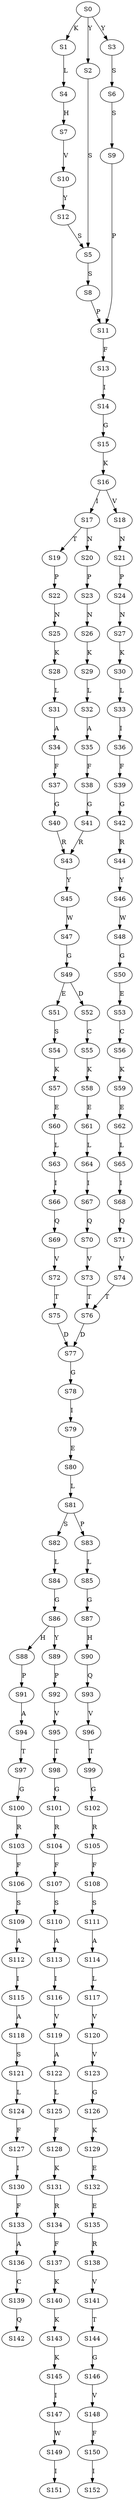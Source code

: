 strict digraph  {
	S0 -> S1 [ label = K ];
	S0 -> S2 [ label = Y ];
	S0 -> S3 [ label = Y ];
	S1 -> S4 [ label = L ];
	S2 -> S5 [ label = S ];
	S3 -> S6 [ label = S ];
	S4 -> S7 [ label = H ];
	S5 -> S8 [ label = S ];
	S6 -> S9 [ label = S ];
	S7 -> S10 [ label = V ];
	S8 -> S11 [ label = P ];
	S9 -> S11 [ label = P ];
	S10 -> S12 [ label = Y ];
	S11 -> S13 [ label = F ];
	S12 -> S5 [ label = S ];
	S13 -> S14 [ label = I ];
	S14 -> S15 [ label = G ];
	S15 -> S16 [ label = K ];
	S16 -> S17 [ label = I ];
	S16 -> S18 [ label = V ];
	S17 -> S19 [ label = T ];
	S17 -> S20 [ label = N ];
	S18 -> S21 [ label = N ];
	S19 -> S22 [ label = P ];
	S20 -> S23 [ label = P ];
	S21 -> S24 [ label = P ];
	S22 -> S25 [ label = N ];
	S23 -> S26 [ label = N ];
	S24 -> S27 [ label = N ];
	S25 -> S28 [ label = K ];
	S26 -> S29 [ label = K ];
	S27 -> S30 [ label = K ];
	S28 -> S31 [ label = L ];
	S29 -> S32 [ label = L ];
	S30 -> S33 [ label = L ];
	S31 -> S34 [ label = A ];
	S32 -> S35 [ label = A ];
	S33 -> S36 [ label = I ];
	S34 -> S37 [ label = F ];
	S35 -> S38 [ label = F ];
	S36 -> S39 [ label = F ];
	S37 -> S40 [ label = G ];
	S38 -> S41 [ label = G ];
	S39 -> S42 [ label = G ];
	S40 -> S43 [ label = R ];
	S41 -> S43 [ label = R ];
	S42 -> S44 [ label = R ];
	S43 -> S45 [ label = Y ];
	S44 -> S46 [ label = Y ];
	S45 -> S47 [ label = W ];
	S46 -> S48 [ label = W ];
	S47 -> S49 [ label = G ];
	S48 -> S50 [ label = G ];
	S49 -> S51 [ label = E ];
	S49 -> S52 [ label = D ];
	S50 -> S53 [ label = E ];
	S51 -> S54 [ label = S ];
	S52 -> S55 [ label = C ];
	S53 -> S56 [ label = C ];
	S54 -> S57 [ label = K ];
	S55 -> S58 [ label = K ];
	S56 -> S59 [ label = K ];
	S57 -> S60 [ label = E ];
	S58 -> S61 [ label = E ];
	S59 -> S62 [ label = E ];
	S60 -> S63 [ label = L ];
	S61 -> S64 [ label = L ];
	S62 -> S65 [ label = L ];
	S63 -> S66 [ label = I ];
	S64 -> S67 [ label = I ];
	S65 -> S68 [ label = I ];
	S66 -> S69 [ label = Q ];
	S67 -> S70 [ label = Q ];
	S68 -> S71 [ label = Q ];
	S69 -> S72 [ label = V ];
	S70 -> S73 [ label = V ];
	S71 -> S74 [ label = V ];
	S72 -> S75 [ label = T ];
	S73 -> S76 [ label = T ];
	S74 -> S76 [ label = T ];
	S75 -> S77 [ label = D ];
	S76 -> S77 [ label = D ];
	S77 -> S78 [ label = G ];
	S78 -> S79 [ label = I ];
	S79 -> S80 [ label = E ];
	S80 -> S81 [ label = L ];
	S81 -> S82 [ label = S ];
	S81 -> S83 [ label = P ];
	S82 -> S84 [ label = L ];
	S83 -> S85 [ label = L ];
	S84 -> S86 [ label = G ];
	S85 -> S87 [ label = G ];
	S86 -> S88 [ label = H ];
	S86 -> S89 [ label = Y ];
	S87 -> S90 [ label = H ];
	S88 -> S91 [ label = P ];
	S89 -> S92 [ label = P ];
	S90 -> S93 [ label = Q ];
	S91 -> S94 [ label = A ];
	S92 -> S95 [ label = V ];
	S93 -> S96 [ label = V ];
	S94 -> S97 [ label = T ];
	S95 -> S98 [ label = T ];
	S96 -> S99 [ label = T ];
	S97 -> S100 [ label = G ];
	S98 -> S101 [ label = G ];
	S99 -> S102 [ label = G ];
	S100 -> S103 [ label = R ];
	S101 -> S104 [ label = R ];
	S102 -> S105 [ label = R ];
	S103 -> S106 [ label = F ];
	S104 -> S107 [ label = F ];
	S105 -> S108 [ label = F ];
	S106 -> S109 [ label = S ];
	S107 -> S110 [ label = S ];
	S108 -> S111 [ label = S ];
	S109 -> S112 [ label = A ];
	S110 -> S113 [ label = A ];
	S111 -> S114 [ label = A ];
	S112 -> S115 [ label = I ];
	S113 -> S116 [ label = I ];
	S114 -> S117 [ label = L ];
	S115 -> S118 [ label = A ];
	S116 -> S119 [ label = V ];
	S117 -> S120 [ label = V ];
	S118 -> S121 [ label = S ];
	S119 -> S122 [ label = A ];
	S120 -> S123 [ label = V ];
	S121 -> S124 [ label = L ];
	S122 -> S125 [ label = L ];
	S123 -> S126 [ label = G ];
	S124 -> S127 [ label = F ];
	S125 -> S128 [ label = F ];
	S126 -> S129 [ label = K ];
	S127 -> S130 [ label = I ];
	S128 -> S131 [ label = K ];
	S129 -> S132 [ label = E ];
	S130 -> S133 [ label = F ];
	S131 -> S134 [ label = R ];
	S132 -> S135 [ label = E ];
	S133 -> S136 [ label = A ];
	S134 -> S137 [ label = F ];
	S135 -> S138 [ label = R ];
	S136 -> S139 [ label = C ];
	S137 -> S140 [ label = K ];
	S138 -> S141 [ label = V ];
	S139 -> S142 [ label = Q ];
	S140 -> S143 [ label = K ];
	S141 -> S144 [ label = T ];
	S143 -> S145 [ label = K ];
	S144 -> S146 [ label = G ];
	S145 -> S147 [ label = I ];
	S146 -> S148 [ label = V ];
	S147 -> S149 [ label = W ];
	S148 -> S150 [ label = F ];
	S149 -> S151 [ label = I ];
	S150 -> S152 [ label = I ];
}
